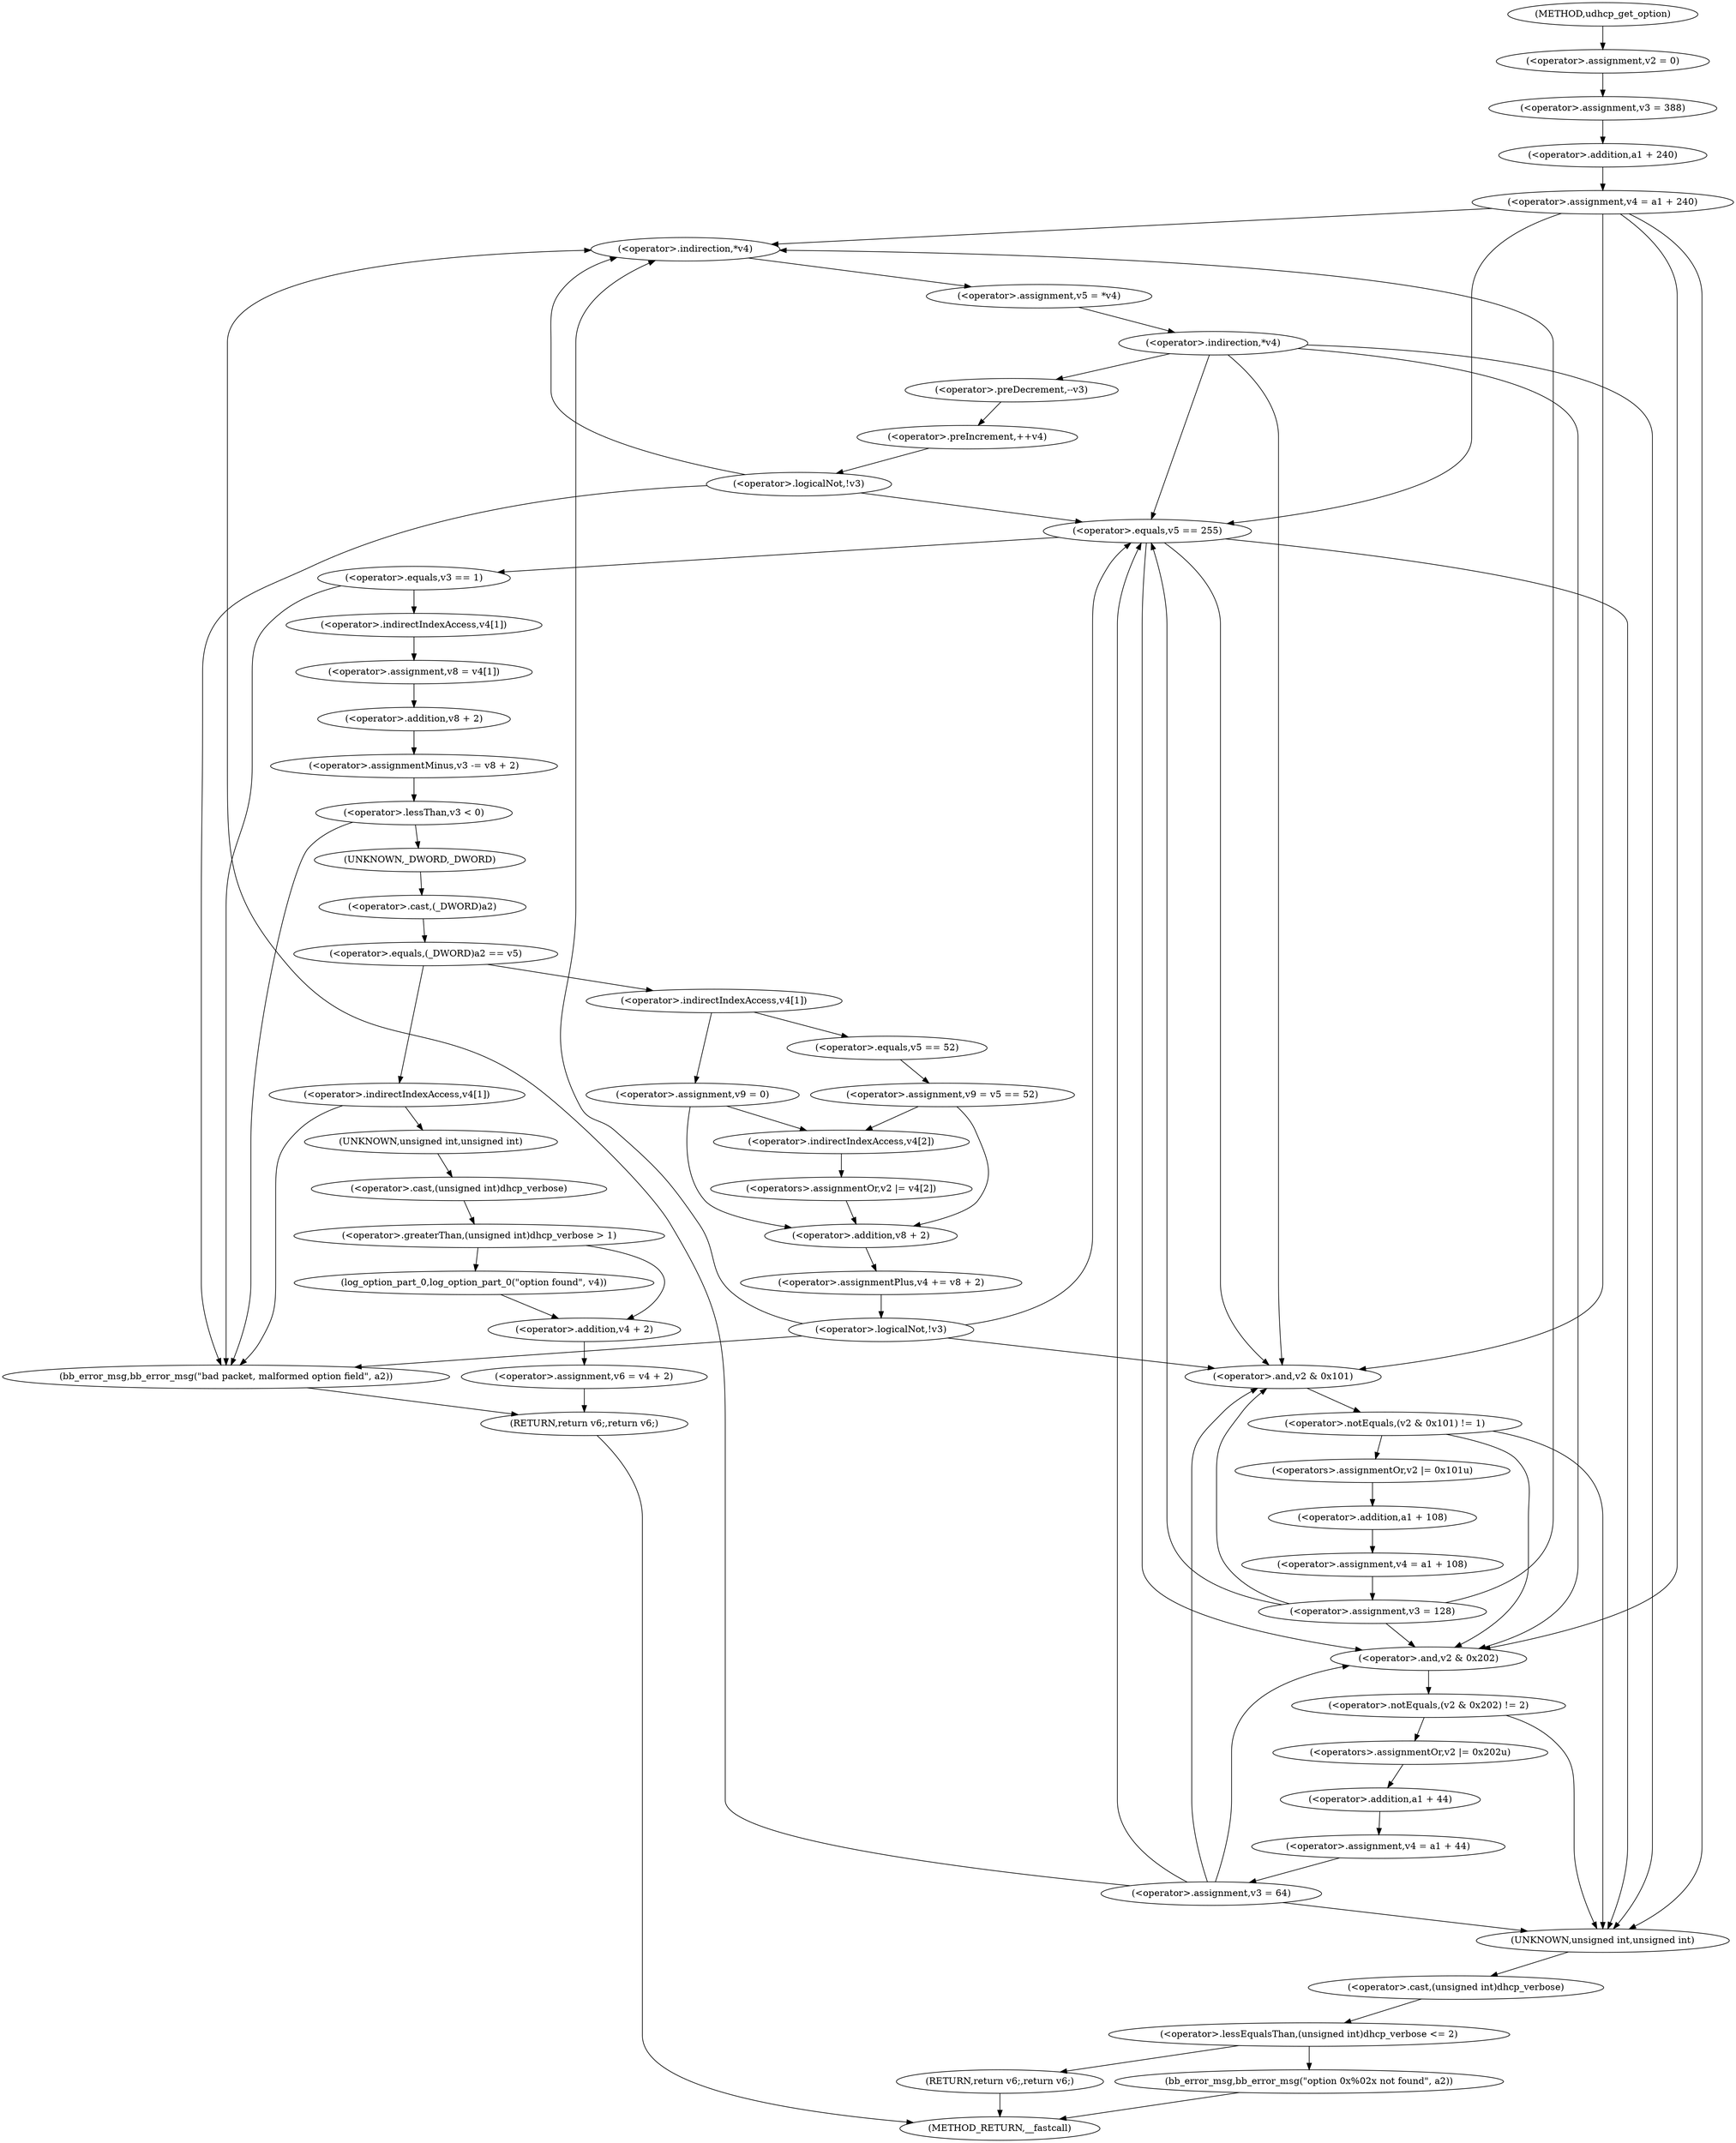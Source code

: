 digraph udhcp_get_option {  
"1000119" [label = "(<operator>.assignment,v2 = 0)" ]
"1000122" [label = "(<operator>.assignment,v3 = 388)" ]
"1000125" [label = "(<operator>.assignment,v4 = a1 + 240)" ]
"1000127" [label = "(<operator>.addition,a1 + 240)" ]
"1000142" [label = "(<operator>.assignment,v5 = *v4)" ]
"1000144" [label = "(<operator>.indirection,*v4)" ]
"1000147" [label = "(<operator>.indirection,*v4)" ]
"1000150" [label = "(<operator>.preDecrement,--v3)" ]
"1000152" [label = "(<operator>.preIncrement,++v4)" ]
"1000155" [label = "(<operator>.logicalNot,!v3)" ]
"1000159" [label = "(<operator>.equals,v5 == 255)" ]
"1000164" [label = "(<operator>.equals,v3 == 1)" ]
"1000168" [label = "(<operator>.assignment,v8 = v4[1])" ]
"1000170" [label = "(<operator>.indirectIndexAccess,v4[1])" ]
"1000173" [label = "(<operator>.assignmentMinus,v3 -= v8 + 2)" ]
"1000175" [label = "(<operator>.addition,v8 + 2)" ]
"1000179" [label = "(<operator>.lessThan,v3 < 0)" ]
"1000184" [label = "(<operator>.equals,(_DWORD)a2 == v5)" ]
"1000185" [label = "(<operator>.cast,(_DWORD)a2)" ]
"1000186" [label = "(UNKNOWN,_DWORD,_DWORD)" ]
"1000191" [label = "(<operator>.indirectIndexAccess,v4[1])" ]
"1000196" [label = "(<operator>.greaterThan,(unsigned int)dhcp_verbose > 1)" ]
"1000197" [label = "(<operator>.cast,(unsigned int)dhcp_verbose)" ]
"1000198" [label = "(UNKNOWN,unsigned int,unsigned int)" ]
"1000201" [label = "(log_option_part_0,log_option_part_0(\"option found\", v4))" ]
"1000204" [label = "(<operator>.assignment,v6 = v4 + 2)" ]
"1000206" [label = "(<operator>.addition,v4 + 2)" ]
"1000213" [label = "(bb_error_msg,bb_error_msg(\"bad packet, malformed option field\", a2))" ]
"1000216" [label = "(RETURN,return v6;,return v6;)" ]
"1000219" [label = "(<operator>.indirectIndexAccess,v4[1])" ]
"1000222" [label = "(<operator>.assignment,v9 = v5 == 52)" ]
"1000224" [label = "(<operator>.equals,v5 == 52)" ]
"1000228" [label = "(<operator>.assignment,v9 = 0)" ]
"1000233" [label = "(<operators>.assignmentOr,v2 |= v4[2])" ]
"1000235" [label = "(<operator>.indirectIndexAccess,v4[2])" ]
"1000238" [label = "(<operator>.assignmentPlus,v4 += v8 + 2)" ]
"1000240" [label = "(<operator>.addition,v8 + 2)" ]
"1000244" [label = "(<operator>.logicalNot,!v3)" ]
"1000248" [label = "(<operator>.notEquals,(v2 & 0x101) != 1)" ]
"1000249" [label = "(<operator>.and,v2 & 0x101)" ]
"1000254" [label = "(<operators>.assignmentOr,v2 |= 0x101u)" ]
"1000257" [label = "(<operator>.assignment,v4 = a1 + 108)" ]
"1000259" [label = "(<operator>.addition,a1 + 108)" ]
"1000262" [label = "(<operator>.assignment,v3 = 128)" ]
"1000266" [label = "(<operator>.notEquals,(v2 & 0x202) != 2)" ]
"1000267" [label = "(<operator>.and,v2 & 0x202)" ]
"1000272" [label = "(<operators>.assignmentOr,v2 |= 0x202u)" ]
"1000275" [label = "(<operator>.assignment,v4 = a1 + 44)" ]
"1000277" [label = "(<operator>.addition,a1 + 44)" ]
"1000280" [label = "(<operator>.assignment,v3 = 64)" ]
"1000285" [label = "(<operator>.lessEqualsThan,(unsigned int)dhcp_verbose <= 2)" ]
"1000286" [label = "(<operator>.cast,(unsigned int)dhcp_verbose)" ]
"1000287" [label = "(UNKNOWN,unsigned int,unsigned int)" ]
"1000290" [label = "(RETURN,return v6;,return v6;)" ]
"1000292" [label = "(bb_error_msg,bb_error_msg(\"option 0x%02x not found\", a2))" ]
"1000108" [label = "(METHOD,udhcp_get_option)" ]
"1000296" [label = "(METHOD_RETURN,__fastcall)" ]
  "1000119" -> "1000122" 
  "1000122" -> "1000127" 
  "1000125" -> "1000144" 
  "1000125" -> "1000159" 
  "1000125" -> "1000249" 
  "1000125" -> "1000267" 
  "1000125" -> "1000287" 
  "1000127" -> "1000125" 
  "1000142" -> "1000147" 
  "1000144" -> "1000142" 
  "1000147" -> "1000159" 
  "1000147" -> "1000249" 
  "1000147" -> "1000267" 
  "1000147" -> "1000287" 
  "1000147" -> "1000150" 
  "1000150" -> "1000152" 
  "1000152" -> "1000155" 
  "1000155" -> "1000144" 
  "1000155" -> "1000159" 
  "1000155" -> "1000213" 
  "1000159" -> "1000249" 
  "1000159" -> "1000267" 
  "1000159" -> "1000287" 
  "1000159" -> "1000164" 
  "1000164" -> "1000213" 
  "1000164" -> "1000170" 
  "1000168" -> "1000175" 
  "1000170" -> "1000168" 
  "1000173" -> "1000179" 
  "1000175" -> "1000173" 
  "1000179" -> "1000186" 
  "1000179" -> "1000213" 
  "1000184" -> "1000191" 
  "1000184" -> "1000219" 
  "1000185" -> "1000184" 
  "1000186" -> "1000185" 
  "1000191" -> "1000198" 
  "1000191" -> "1000213" 
  "1000196" -> "1000201" 
  "1000196" -> "1000206" 
  "1000197" -> "1000196" 
  "1000198" -> "1000197" 
  "1000201" -> "1000206" 
  "1000204" -> "1000216" 
  "1000206" -> "1000204" 
  "1000213" -> "1000216" 
  "1000216" -> "1000296" 
  "1000219" -> "1000224" 
  "1000219" -> "1000228" 
  "1000222" -> "1000235" 
  "1000222" -> "1000240" 
  "1000224" -> "1000222" 
  "1000228" -> "1000235" 
  "1000228" -> "1000240" 
  "1000233" -> "1000240" 
  "1000235" -> "1000233" 
  "1000238" -> "1000244" 
  "1000240" -> "1000238" 
  "1000244" -> "1000144" 
  "1000244" -> "1000159" 
  "1000244" -> "1000249" 
  "1000244" -> "1000213" 
  "1000248" -> "1000267" 
  "1000248" -> "1000287" 
  "1000248" -> "1000254" 
  "1000249" -> "1000248" 
  "1000254" -> "1000259" 
  "1000257" -> "1000262" 
  "1000259" -> "1000257" 
  "1000262" -> "1000144" 
  "1000262" -> "1000159" 
  "1000262" -> "1000249" 
  "1000262" -> "1000267" 
  "1000266" -> "1000287" 
  "1000266" -> "1000272" 
  "1000267" -> "1000266" 
  "1000272" -> "1000277" 
  "1000275" -> "1000280" 
  "1000277" -> "1000275" 
  "1000280" -> "1000144" 
  "1000280" -> "1000159" 
  "1000280" -> "1000249" 
  "1000280" -> "1000267" 
  "1000280" -> "1000287" 
  "1000285" -> "1000290" 
  "1000285" -> "1000292" 
  "1000286" -> "1000285" 
  "1000287" -> "1000286" 
  "1000290" -> "1000296" 
  "1000292" -> "1000296" 
  "1000108" -> "1000119" 
}

